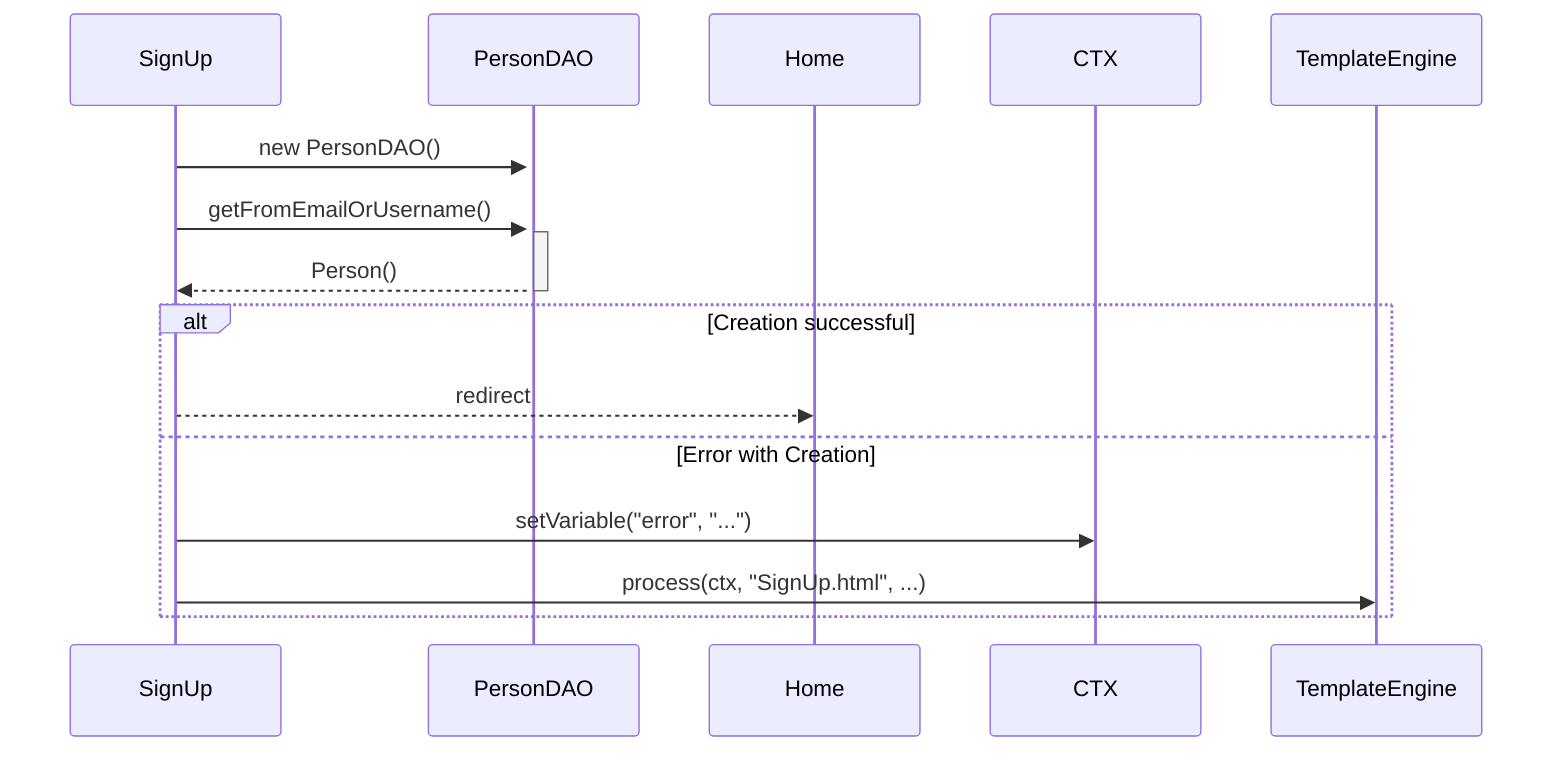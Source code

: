 sequenceDiagram
    participant SignUp
    participant PersonDAO
    participant Home
    participant CTX
    participant TemplateEngine

    SignUp ->>+ PersonDAO: new PersonDAO()
    SignUp ->>+ PersonDAO: getFromEmailOrUsername()
    PersonDAO -->>- SignUp: Person()

    alt Creation successful
        SignUp -->> Home: redirect
    else Error with Creation
        SignUp ->> CTX: setVariable("error", "...")
        SignUp ->> TemplateEngine: process(ctx, "SignUp.html", ...)
    end
